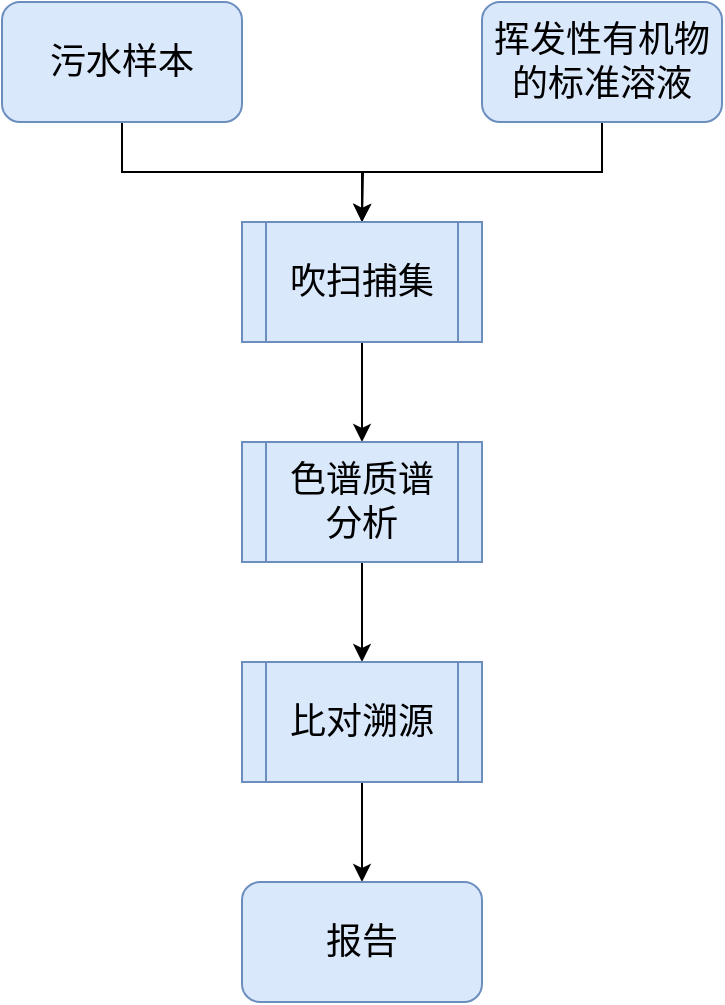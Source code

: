 <mxfile version="14.5.4" type="github">
  <diagram id="qR3vfBcr_UZPv56-9Voo" name="Page-1">
    <mxGraphModel dx="868" dy="450" grid="1" gridSize="10" guides="1" tooltips="1" connect="1" arrows="1" fold="1" page="1" pageScale="1" pageWidth="827" pageHeight="1169" math="0" shadow="0">
      <root>
        <mxCell id="0" />
        <mxCell id="1" parent="0" />
        <mxCell id="p8fG_gaxwfQypIJl60Vr-6" style="edgeStyle=orthogonalEdgeStyle;rounded=0;orthogonalLoop=1;jettySize=auto;html=1;exitX=0.5;exitY=1;exitDx=0;exitDy=0;" edge="1" parent="1" source="p8fG_gaxwfQypIJl60Vr-1">
          <mxGeometry relative="1" as="geometry">
            <mxPoint x="420" y="200" as="targetPoint" />
          </mxGeometry>
        </mxCell>
        <mxCell id="p8fG_gaxwfQypIJl60Vr-1" value="&lt;font style=&quot;font-size: 18px&quot;&gt;挥发性有机物&lt;br&gt;的标准溶液&lt;/font&gt;" style="rounded=1;whiteSpace=wrap;html=1;fillColor=#dae8fc;strokeColor=#6c8ebf;" vertex="1" parent="1">
          <mxGeometry x="480" y="90" width="120" height="60" as="geometry" />
        </mxCell>
        <mxCell id="p8fG_gaxwfQypIJl60Vr-5" style="edgeStyle=orthogonalEdgeStyle;rounded=0;orthogonalLoop=1;jettySize=auto;html=1;exitX=0.5;exitY=1;exitDx=0;exitDy=0;entryX=0.5;entryY=0;entryDx=0;entryDy=0;" edge="1" parent="1" source="p8fG_gaxwfQypIJl60Vr-2" target="p8fG_gaxwfQypIJl60Vr-3">
          <mxGeometry relative="1" as="geometry" />
        </mxCell>
        <mxCell id="p8fG_gaxwfQypIJl60Vr-2" value="&lt;span style=&quot;font-size: 18px&quot;&gt;污水样本&lt;/span&gt;" style="rounded=1;whiteSpace=wrap;html=1;fillColor=#dae8fc;strokeColor=#6c8ebf;" vertex="1" parent="1">
          <mxGeometry x="240" y="90" width="120" height="60" as="geometry" />
        </mxCell>
        <mxCell id="p8fG_gaxwfQypIJl60Vr-7" style="edgeStyle=orthogonalEdgeStyle;rounded=0;orthogonalLoop=1;jettySize=auto;html=1;exitX=0.5;exitY=1;exitDx=0;exitDy=0;entryX=0.5;entryY=0;entryDx=0;entryDy=0;" edge="1" parent="1" source="p8fG_gaxwfQypIJl60Vr-3" target="p8fG_gaxwfQypIJl60Vr-4">
          <mxGeometry relative="1" as="geometry" />
        </mxCell>
        <mxCell id="p8fG_gaxwfQypIJl60Vr-3" value="&lt;font style=&quot;font-size: 18px&quot;&gt;吹扫捕集&lt;/font&gt;" style="shape=process;whiteSpace=wrap;html=1;backgroundOutline=1;fillColor=#dae8fc;strokeColor=#6c8ebf;" vertex="1" parent="1">
          <mxGeometry x="360" y="200" width="120" height="60" as="geometry" />
        </mxCell>
        <mxCell id="p8fG_gaxwfQypIJl60Vr-9" style="edgeStyle=orthogonalEdgeStyle;rounded=0;orthogonalLoop=1;jettySize=auto;html=1;exitX=0.5;exitY=1;exitDx=0;exitDy=0;entryX=0.5;entryY=0;entryDx=0;entryDy=0;" edge="1" parent="1" source="p8fG_gaxwfQypIJl60Vr-4" target="p8fG_gaxwfQypIJl60Vr-8">
          <mxGeometry relative="1" as="geometry" />
        </mxCell>
        <mxCell id="p8fG_gaxwfQypIJl60Vr-4" value="&lt;font style=&quot;font-size: 18px&quot;&gt;色谱质谱&lt;br&gt;分析&lt;br&gt;&lt;/font&gt;" style="shape=process;whiteSpace=wrap;html=1;backgroundOutline=1;fillColor=#dae8fc;strokeColor=#6c8ebf;" vertex="1" parent="1">
          <mxGeometry x="360" y="310" width="120" height="60" as="geometry" />
        </mxCell>
        <mxCell id="p8fG_gaxwfQypIJl60Vr-11" style="edgeStyle=orthogonalEdgeStyle;rounded=0;orthogonalLoop=1;jettySize=auto;html=1;exitX=0.5;exitY=1;exitDx=0;exitDy=0;" edge="1" parent="1" source="p8fG_gaxwfQypIJl60Vr-8" target="p8fG_gaxwfQypIJl60Vr-10">
          <mxGeometry relative="1" as="geometry" />
        </mxCell>
        <mxCell id="p8fG_gaxwfQypIJl60Vr-8" value="&lt;font style=&quot;font-size: 18px&quot;&gt;比对溯源&lt;/font&gt;" style="shape=process;whiteSpace=wrap;html=1;backgroundOutline=1;fillColor=#dae8fc;strokeColor=#6c8ebf;" vertex="1" parent="1">
          <mxGeometry x="360" y="420" width="120" height="60" as="geometry" />
        </mxCell>
        <mxCell id="p8fG_gaxwfQypIJl60Vr-10" value="&lt;span style=&quot;font-size: 18px&quot;&gt;报告&lt;/span&gt;" style="rounded=1;whiteSpace=wrap;html=1;fillColor=#dae8fc;strokeColor=#6c8ebf;" vertex="1" parent="1">
          <mxGeometry x="360" y="530" width="120" height="60" as="geometry" />
        </mxCell>
      </root>
    </mxGraphModel>
  </diagram>
</mxfile>
